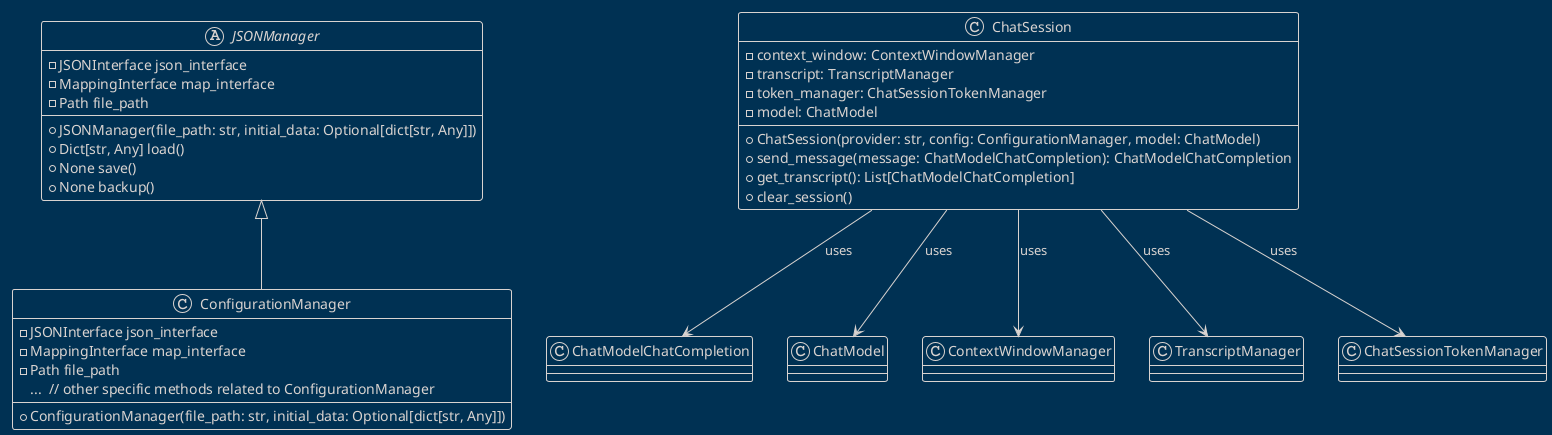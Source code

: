 @startuml JSONManager
!theme blueprint

abstract class JSONManager {
    - JSONInterface json_interface
    - MappingInterface map_interface
    - Path file_path
    + JSONManager(file_path: str, initial_data: Optional[dict[str, Any]])
    + Dict[str, Any] load()
    + None save()
    + None backup()
}

class ConfigurationManager extends JSONManager {
    - JSONInterface json_interface
    - MappingInterface map_interface
    - Path file_path
    + ConfigurationManager(file_path: str, initial_data: Optional[dict[str, Any]])
  ...  // other specific methods related to ConfigurationManager
}

class ChatSession {
    - context_window: ContextWindowManager
    - transcript: TranscriptManager
    - token_manager: ChatSessionTokenManager
    - model: ChatModel
    + ChatSession(provider: str, config: ConfigurationManager, model: ChatModel)
    + send_message(message: ChatModelChatCompletion): ChatModelChatCompletion
    + get_transcript(): List[ChatModelChatCompletion]
    + clear_session()
}

ChatSession --> ChatModelChatCompletion : uses
ChatSession --> ChatModel : uses
ChatSession --> ContextWindowManager : uses
ChatSession --> TranscriptManager : uses
ChatSession --> ChatSessionTokenManager : uses

@enduml